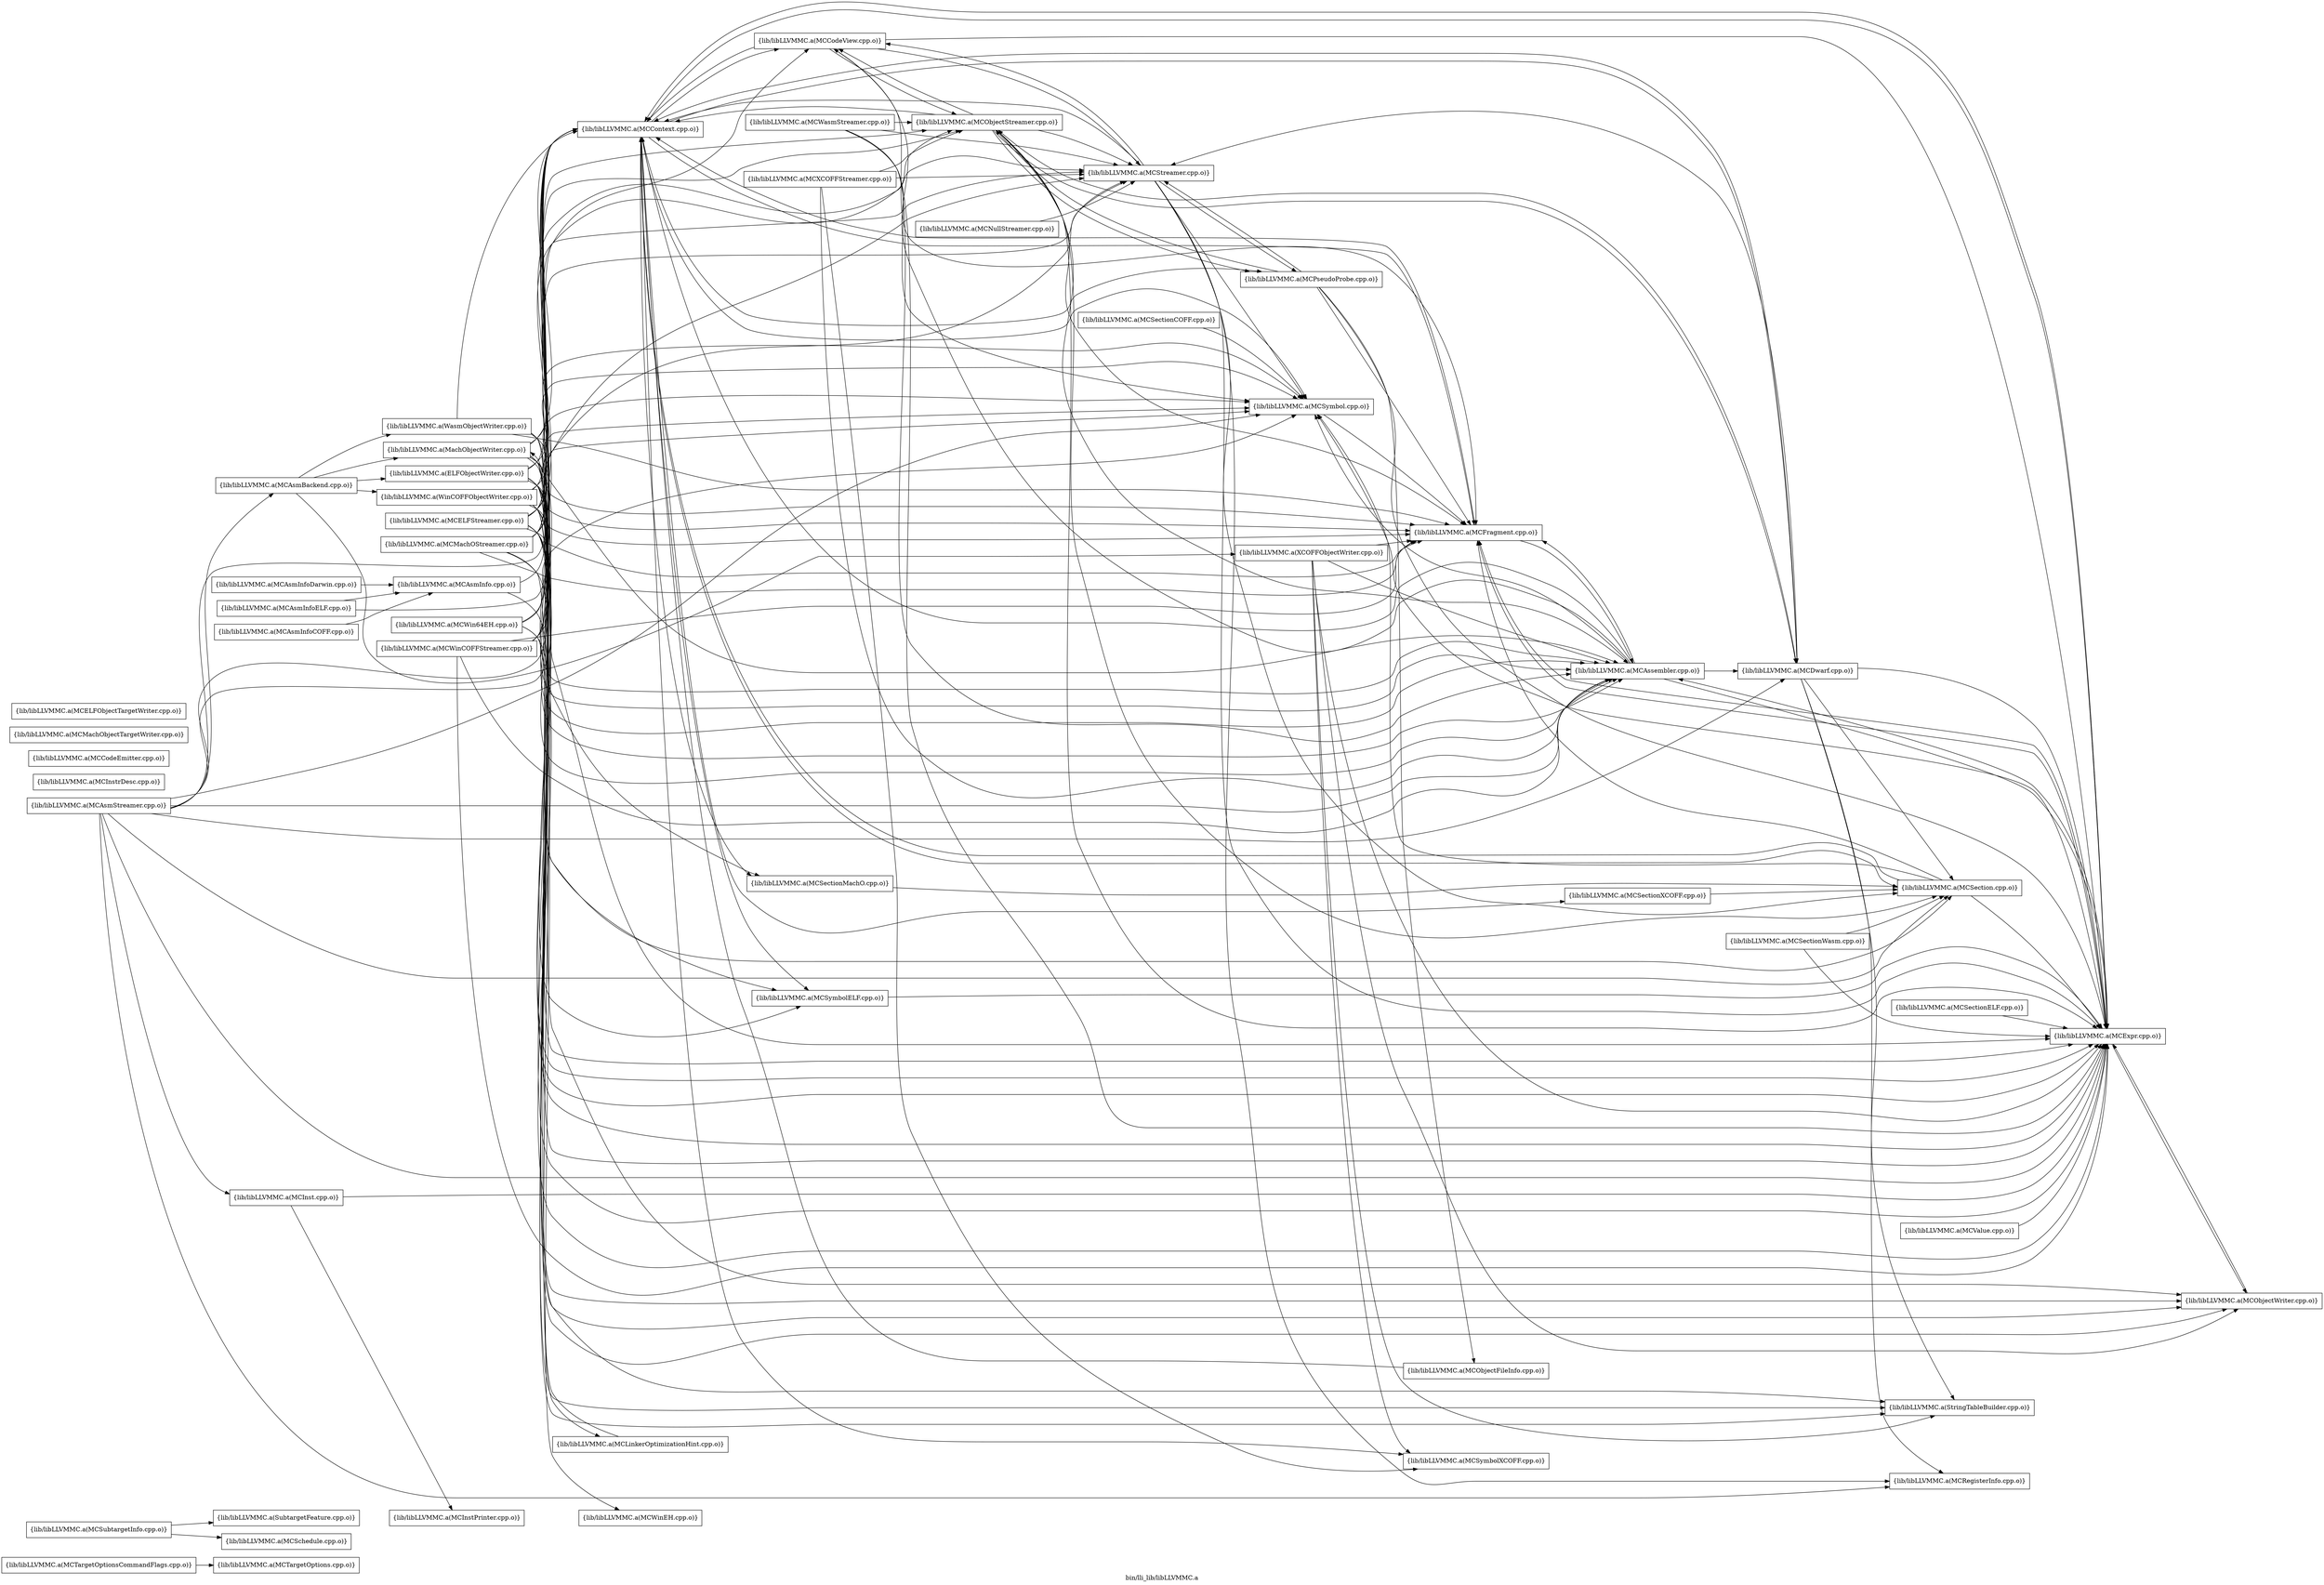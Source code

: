 digraph "bin/lli_lib/libLLVMMC.a" {
	label="bin/lli_lib/libLLVMMC.a";
	rankdir=LR;

	Node0x55dbed302c48 [shape=record,shape=box,group=0,label="{lib/libLLVMMC.a(MCTargetOptions.cpp.o)}"];
	Node0x55dbed302e78 [shape=record,shape=box,group=0,label="{lib/libLLVMMC.a(MCTargetOptionsCommandFlags.cpp.o)}"];
	Node0x55dbed302e78 -> Node0x55dbed302c48;
	Node0x55dbed30e3b8 [shape=record,shape=box,group=0,label="{lib/libLLVMMC.a(SubtargetFeature.cpp.o)}"];
	Node0x55dbed30ac18 [shape=record,shape=box,group=0,label="{lib/libLLVMMC.a(MCContext.cpp.o)}"];
	Node0x55dbed30ac18 -> Node0x55dbed30a8f8;
	Node0x55dbed30ac18 -> Node0x55dbed309d18;
	Node0x55dbed30ac18 -> Node0x55dbed309688;
	Node0x55dbed30ac18 -> Node0x55dbed312b48;
	Node0x55dbed30ac18 -> Node0x55dbed3123c8;
	Node0x55dbed30ac18 -> Node0x55dbed30de68;
	Node0x55dbed30ac18 -> Node0x55dbed30f4e8;
	Node0x55dbed30ac18 -> Node0x55dbed30c798;
	Node0x55dbed30ac18 -> Node0x55dbed3010c8;
	Node0x55dbed30ac18 -> Node0x55dbed301c08;
	Node0x55dbed30ac18 -> Node0x55dbed301e88;
	Node0x55dbed309688 [shape=record,shape=box,group=0,label="{lib/libLLVMMC.a(MCExpr.cpp.o)}"];
	Node0x55dbed309688 -> Node0x55dbed30ac18;
	Node0x55dbed309688 -> Node0x55dbed309458;
	Node0x55dbed309688 -> Node0x55dbed312b48;
	Node0x55dbed309688 -> Node0x55dbed311338;
	Node0x55dbed309688 -> Node0x55dbed3010c8;
	Node0x55dbed311f18 [shape=record,shape=box,group=0,label="{lib/libLLVMMC.a(MCRegisterInfo.cpp.o)}"];
	Node0x55dbed3010c8 [shape=record,shape=box,group=0,label="{lib/libLLVMMC.a(MCSymbol.cpp.o)}"];
	Node0x55dbed3010c8 -> Node0x55dbed312b48;
	Node0x55dbed312378 [shape=record,shape=box,group=0,label="{lib/libLLVMMC.a(MCInstrDesc.cpp.o)}"];
	Node0x55dbed30e8b8 [shape=record,shape=box,group=0,label="{lib/libLLVMMC.a(MCSchedule.cpp.o)}"];
	Node0x55dbed30b5c8 [shape=record,shape=box,group=0,label="{lib/libLLVMMC.a(MCStreamer.cpp.o)}"];
	Node0x55dbed30b5c8 -> Node0x55dbed30ac18;
	Node0x55dbed30b5c8 -> Node0x55dbed30a8f8;
	Node0x55dbed30b5c8 -> Node0x55dbed309688;
	Node0x55dbed30b5c8 -> Node0x55dbed3123c8;
	Node0x55dbed30b5c8 -> Node0x55dbed311f18;
	Node0x55dbed30b5c8 -> Node0x55dbed30de68;
	Node0x55dbed30b5c8 -> Node0x55dbed3010c8;
	Node0x55dbed300df8 [shape=record,shape=box,group=0,label="{lib/libLLVMMC.a(MCSubtargetInfo.cpp.o)}"];
	Node0x55dbed300df8 -> Node0x55dbed30e8b8;
	Node0x55dbed300df8 -> Node0x55dbed30e3b8;
	Node0x55dbed30a8f8 [shape=record,shape=box,group=0,label="{lib/libLLVMMC.a(MCCodeView.cpp.o)}"];
	Node0x55dbed30a8f8 -> Node0x55dbed30ac18;
	Node0x55dbed30a8f8 -> Node0x55dbed309688;
	Node0x55dbed30a8f8 -> Node0x55dbed312b48;
	Node0x55dbed30a8f8 -> Node0x55dbed311b58;
	Node0x55dbed30a8f8 -> Node0x55dbed30b5c8;
	Node0x55dbed309d18 [shape=record,shape=box,group=0,label="{lib/libLLVMMC.a(MCDwarf.cpp.o)}"];
	Node0x55dbed309d18 -> Node0x55dbed30ac18;
	Node0x55dbed309d18 -> Node0x55dbed309688;
	Node0x55dbed309d18 -> Node0x55dbed311b58;
	Node0x55dbed309d18 -> Node0x55dbed311f18;
	Node0x55dbed309d18 -> Node0x55dbed30de68;
	Node0x55dbed309d18 -> Node0x55dbed30b5c8;
	Node0x55dbed309d18 -> Node0x55dbed303b98;
	Node0x55dbed312b48 [shape=record,shape=box,group=0,label="{lib/libLLVMMC.a(MCFragment.cpp.o)}"];
	Node0x55dbed312b48 -> Node0x55dbed30ac18;
	Node0x55dbed312b48 -> Node0x55dbed309688;
	Node0x55dbed312b48 -> Node0x55dbed309458;
	Node0x55dbed3123c8 [shape=record,shape=box,group=0,label="{lib/libLLVMMC.a(MCPseudoProbe.cpp.o)}"];
	Node0x55dbed3123c8 -> Node0x55dbed309688;
	Node0x55dbed3123c8 -> Node0x55dbed312b48;
	Node0x55dbed3123c8 -> Node0x55dbed311b58;
	Node0x55dbed3123c8 -> Node0x55dbed312af8;
	Node0x55dbed3123c8 -> Node0x55dbed30b5c8;
	Node0x55dbed30de68 [shape=record,shape=box,group=0,label="{lib/libLLVMMC.a(MCSection.cpp.o)}"];
	Node0x55dbed30de68 -> Node0x55dbed30ac18;
	Node0x55dbed30de68 -> Node0x55dbed309688;
	Node0x55dbed30de68 -> Node0x55dbed312b48;
	Node0x55dbed30de68 -> Node0x55dbed3010c8;
	Node0x55dbed30f4e8 [shape=record,shape=box,group=0,label="{lib/libLLVMMC.a(MCSectionMachO.cpp.o)}"];
	Node0x55dbed30f4e8 -> Node0x55dbed30de68;
	Node0x55dbed30c798 [shape=record,shape=box,group=0,label="{lib/libLLVMMC.a(MCSectionXCOFF.cpp.o)}"];
	Node0x55dbed30c798 -> Node0x55dbed30de68;
	Node0x55dbed301c08 [shape=record,shape=box,group=0,label="{lib/libLLVMMC.a(MCSymbolELF.cpp.o)}"];
	Node0x55dbed301c08 -> Node0x55dbed309688;
	Node0x55dbed301e88 [shape=record,shape=box,group=0,label="{lib/libLLVMMC.a(MCSymbolXCOFF.cpp.o)}"];
	Node0x55dbed311b58 [shape=record,shape=box,group=0,label="{lib/libLLVMMC.a(MCObjectStreamer.cpp.o)}"];
	Node0x55dbed311b58 -> Node0x55dbed30ac18;
	Node0x55dbed311b58 -> Node0x55dbed30a8f8;
	Node0x55dbed311b58 -> Node0x55dbed309d18;
	Node0x55dbed311b58 -> Node0x55dbed309688;
	Node0x55dbed311b58 -> Node0x55dbed309458;
	Node0x55dbed311b58 -> Node0x55dbed312b48;
	Node0x55dbed311b58 -> Node0x55dbed3123c8;
	Node0x55dbed311b58 -> Node0x55dbed30de68;
	Node0x55dbed311b58 -> Node0x55dbed30b5c8;
	Node0x55dbed303b98 [shape=record,shape=box,group=0,label="{lib/libLLVMMC.a(StringTableBuilder.cpp.o)}"];
	Node0x55dbed309458 [shape=record,shape=box,group=0,label="{lib/libLLVMMC.a(MCAssembler.cpp.o)}"];
	Node0x55dbed309458 -> Node0x55dbed30ac18;
	Node0x55dbed309458 -> Node0x55dbed30a8f8;
	Node0x55dbed309458 -> Node0x55dbed309d18;
	Node0x55dbed309458 -> Node0x55dbed309688;
	Node0x55dbed309458 -> Node0x55dbed312b48;
	Node0x55dbed309458 -> Node0x55dbed3010c8;
	Node0x55dbed311338 [shape=record,shape=box,group=0,label="{lib/libLLVMMC.a(MCObjectWriter.cpp.o)}"];
	Node0x55dbed311338 -> Node0x55dbed309688;
	Node0x55dbed312af8 [shape=record,shape=box,group=0,label="{lib/libLLVMMC.a(MCObjectFileInfo.cpp.o)}"];
	Node0x55dbed312af8 -> Node0x55dbed30ac18;
	Node0x55dbed30e5e8 [shape=record,shape=box,group=0,label="{lib/libLLVMMC.a(MCSectionCOFF.cpp.o)}"];
	Node0x55dbed30e5e8 -> Node0x55dbed3010c8;
	Node0x55dbed310168 [shape=record,shape=box,group=0,label="{lib/libLLVMMC.a(MCSectionELF.cpp.o)}"];
	Node0x55dbed310168 -> Node0x55dbed309688;
	Node0x55dbed30f8a8 [shape=record,shape=box,group=0,label="{lib/libLLVMMC.a(MCSectionWasm.cpp.o)}"];
	Node0x55dbed30f8a8 -> Node0x55dbed309688;
	Node0x55dbed30f8a8 -> Node0x55dbed30de68;
	Node0x55dbed2f09a8 [shape=record,shape=box,group=0,label="{lib/libLLVMMC.a(MCAsmBackend.cpp.o)}"];
	Node0x55dbed2f09a8 -> Node0x55dbed307158;
	Node0x55dbed2f09a8 -> Node0x55dbed307798;
	Node0x55dbed2f09a8 -> Node0x55dbed305d58;
	Node0x55dbed2f09a8 -> Node0x55dbed305998;
	Node0x55dbed2f09a8 -> Node0x55dbed3040e8;
	Node0x55dbed3043b8 [shape=record,shape=box,group=0,label="{lib/libLLVMMC.a(MCWasmStreamer.cpp.o)}"];
	Node0x55dbed3043b8 -> Node0x55dbed309688;
	Node0x55dbed3043b8 -> Node0x55dbed309458;
	Node0x55dbed3043b8 -> Node0x55dbed311b58;
	Node0x55dbed3043b8 -> Node0x55dbed30b5c8;
	Node0x55dbed3043b8 -> Node0x55dbed3010c8;
	Node0x55dbed30dbe8 [shape=record,shape=box,group=0,label="{lib/libLLVMMC.a(MCELFStreamer.cpp.o)}"];
	Node0x55dbed30dbe8 -> Node0x55dbed30ac18;
	Node0x55dbed30dbe8 -> Node0x55dbed309688;
	Node0x55dbed30dbe8 -> Node0x55dbed309458;
	Node0x55dbed30dbe8 -> Node0x55dbed312b48;
	Node0x55dbed30dbe8 -> Node0x55dbed311b58;
	Node0x55dbed30dbe8 -> Node0x55dbed30de68;
	Node0x55dbed30dbe8 -> Node0x55dbed30b5c8;
	Node0x55dbed30dbe8 -> Node0x55dbed3010c8;
	Node0x55dbed30dbe8 -> Node0x55dbed301c08;
	Node0x55dbed30cf68 [shape=record,shape=box,group=0,label="{lib/libLLVMMC.a(MCMachOStreamer.cpp.o)}"];
	Node0x55dbed30cf68 -> Node0x55dbed30ac18;
	Node0x55dbed30cf68 -> Node0x55dbed309688;
	Node0x55dbed30cf68 -> Node0x55dbed309458;
	Node0x55dbed30cf68 -> Node0x55dbed312b48;
	Node0x55dbed30cf68 -> Node0x55dbed311b58;
	Node0x55dbed30cf68 -> Node0x55dbed30b5c8;
	Node0x55dbed30cf68 -> Node0x55dbed3010c8;
	Node0x55dbed2ecd58 [shape=record,shape=box,group=0,label="{lib/libLLVMMC.a(MCXCOFFStreamer.cpp.o)}"];
	Node0x55dbed2ecd58 -> Node0x55dbed309458;
	Node0x55dbed2ecd58 -> Node0x55dbed311b58;
	Node0x55dbed2ecd58 -> Node0x55dbed30b5c8;
	Node0x55dbed2ecd58 -> Node0x55dbed301e88;
	Node0x55dbed2edac8 [shape=record,shape=box,group=0,label="{lib/libLLVMMC.a(MCAsmStreamer.cpp.o)}"];
	Node0x55dbed2edac8 -> Node0x55dbed30ac18;
	Node0x55dbed2edac8 -> Node0x55dbed30a8f8;
	Node0x55dbed2edac8 -> Node0x55dbed309d18;
	Node0x55dbed2edac8 -> Node0x55dbed309688;
	Node0x55dbed2edac8 -> Node0x55dbed309458;
	Node0x55dbed2edac8 -> Node0x55dbed311f18;
	Node0x55dbed2edac8 -> Node0x55dbed30de68;
	Node0x55dbed2edac8 -> Node0x55dbed30b5c8;
	Node0x55dbed2edac8 -> Node0x55dbed3010c8;
	Node0x55dbed2edac8 -> Node0x55dbed2f09a8;
	Node0x55dbed2edac8 -> Node0x55dbed2ed528;
	Node0x55dbed2eee28 [shape=record,shape=box,group=0,label="{lib/libLLVMMC.a(MCNullStreamer.cpp.o)}"];
	Node0x55dbed2eee28 -> Node0x55dbed30b5c8;
	Node0x55dbed307158 [shape=record,shape=box,group=0,label="{lib/libLLVMMC.a(WasmObjectWriter.cpp.o)}"];
	Node0x55dbed307158 -> Node0x55dbed30ac18;
	Node0x55dbed307158 -> Node0x55dbed309688;
	Node0x55dbed307158 -> Node0x55dbed309458;
	Node0x55dbed307158 -> Node0x55dbed312b48;
	Node0x55dbed307158 -> Node0x55dbed311338;
	Node0x55dbed307798 [shape=record,shape=box,group=0,label="{lib/libLLVMMC.a(MachObjectWriter.cpp.o)}"];
	Node0x55dbed307798 -> Node0x55dbed30ac18;
	Node0x55dbed307798 -> Node0x55dbed309688;
	Node0x55dbed307798 -> Node0x55dbed309458;
	Node0x55dbed307798 -> Node0x55dbed312b48;
	Node0x55dbed307798 -> Node0x55dbed311338;
	Node0x55dbed307798 -> Node0x55dbed30f4e8;
	Node0x55dbed307798 -> Node0x55dbed3010c8;
	Node0x55dbed307798 -> Node0x55dbed303b98;
	Node0x55dbed307798 -> Node0x55dbed306618;
	Node0x55dbed305d58 [shape=record,shape=box,group=0,label="{lib/libLLVMMC.a(ELFObjectWriter.cpp.o)}"];
	Node0x55dbed305d58 -> Node0x55dbed30ac18;
	Node0x55dbed305d58 -> Node0x55dbed309688;
	Node0x55dbed305d58 -> Node0x55dbed309458;
	Node0x55dbed305d58 -> Node0x55dbed312b48;
	Node0x55dbed305d58 -> Node0x55dbed311338;
	Node0x55dbed305d58 -> Node0x55dbed3010c8;
	Node0x55dbed305d58 -> Node0x55dbed301c08;
	Node0x55dbed305d58 -> Node0x55dbed303b98;
	Node0x55dbed305998 [shape=record,shape=box,group=0,label="{lib/libLLVMMC.a(WinCOFFObjectWriter.cpp.o)}"];
	Node0x55dbed305998 -> Node0x55dbed30ac18;
	Node0x55dbed305998 -> Node0x55dbed309688;
	Node0x55dbed305998 -> Node0x55dbed309458;
	Node0x55dbed305998 -> Node0x55dbed312b48;
	Node0x55dbed305998 -> Node0x55dbed311338;
	Node0x55dbed305998 -> Node0x55dbed3010c8;
	Node0x55dbed305998 -> Node0x55dbed303b98;
	Node0x55dbed3040e8 [shape=record,shape=box,group=0,label="{lib/libLLVMMC.a(XCOFFObjectWriter.cpp.o)}"];
	Node0x55dbed3040e8 -> Node0x55dbed309688;
	Node0x55dbed3040e8 -> Node0x55dbed309458;
	Node0x55dbed3040e8 -> Node0x55dbed312b48;
	Node0x55dbed3040e8 -> Node0x55dbed311338;
	Node0x55dbed3040e8 -> Node0x55dbed301e88;
	Node0x55dbed3040e8 -> Node0x55dbed303b98;
	Node0x55dbed306618 [shape=record,shape=box,group=0,label="{lib/libLLVMMC.a(MCLinkerOptimizationHint.cpp.o)}"];
	Node0x55dbed306618 -> Node0x55dbed307798;
	Node0x55dbed2ed528 [shape=record,shape=box,group=0,label="{lib/libLLVMMC.a(MCInst.cpp.o)}"];
	Node0x55dbed2ed528 -> Node0x55dbed309688;
	Node0x55dbed2ed528 -> Node0x55dbed2ee1a8;
	Node0x55dbed2ee1a8 [shape=record,shape=box,group=0,label="{lib/libLLVMMC.a(MCInstPrinter.cpp.o)}"];
	Node0x55dbed309228 [shape=record,shape=box,group=0,label="{lib/libLLVMMC.a(MCAsmInfo.cpp.o)}"];
	Node0x55dbed309228 -> Node0x55dbed30ac18;
	Node0x55dbed309228 -> Node0x55dbed309688;
	Node0x55dbed30a858 [shape=record,shape=box,group=0,label="{lib/libLLVMMC.a(MCAsmInfoDarwin.cpp.o)}"];
	Node0x55dbed30a858 -> Node0x55dbed309228;
	Node0x55dbed30a498 [shape=record,shape=box,group=0,label="{lib/libLLVMMC.a(MCAsmInfoELF.cpp.o)}"];
	Node0x55dbed30a498 -> Node0x55dbed30ac18;
	Node0x55dbed30a498 -> Node0x55dbed309228;
	Node0x55dbed30abc8 [shape=record,shape=box,group=0,label="{lib/libLLVMMC.a(MCAsmInfoCOFF.cpp.o)}"];
	Node0x55dbed30abc8 -> Node0x55dbed309228;
	Node0x55dbed30c3d8 [shape=record,shape=box,group=0,label="{lib/libLLVMMC.a(MCCodeEmitter.cpp.o)}"];
	Node0x55dbed30ca68 [shape=record,shape=box,group=0,label="{lib/libLLVMMC.a(MCMachObjectTargetWriter.cpp.o)}"];
	Node0x55dbed2ee298 [shape=record,shape=box,group=0,label="{lib/libLLVMMC.a(MCValue.cpp.o)}"];
	Node0x55dbed2ee298 -> Node0x55dbed309688;
	Node0x55dbed2ee4c8 [shape=record,shape=box,group=0,label="{lib/libLLVMMC.a(MCELFObjectTargetWriter.cpp.o)}"];
	Node0x55dbed2ef738 [shape=record,shape=box,group=0,label="{lib/libLLVMMC.a(MCWin64EH.cpp.o)}"];
	Node0x55dbed2ef738 -> Node0x55dbed30ac18;
	Node0x55dbed2ef738 -> Node0x55dbed309688;
	Node0x55dbed2ef738 -> Node0x55dbed30b5c8;
	Node0x55dbed2ef738 -> Node0x55dbed2ef058;
	Node0x55dbed2ef058 [shape=record,shape=box,group=0,label="{lib/libLLVMMC.a(MCWinEH.cpp.o)}"];
	Node0x55dbed2faf48 [shape=record,shape=box,group=0,label="{lib/libLLVMMC.a(MCWinCOFFStreamer.cpp.o)}"];
	Node0x55dbed2faf48 -> Node0x55dbed30ac18;
	Node0x55dbed2faf48 -> Node0x55dbed309688;
	Node0x55dbed2faf48 -> Node0x55dbed309458;
	Node0x55dbed2faf48 -> Node0x55dbed312b48;
	Node0x55dbed2faf48 -> Node0x55dbed311b58;
	Node0x55dbed2faf48 -> Node0x55dbed30b5c8;
	Node0x55dbed2faf48 -> Node0x55dbed3010c8;
}
